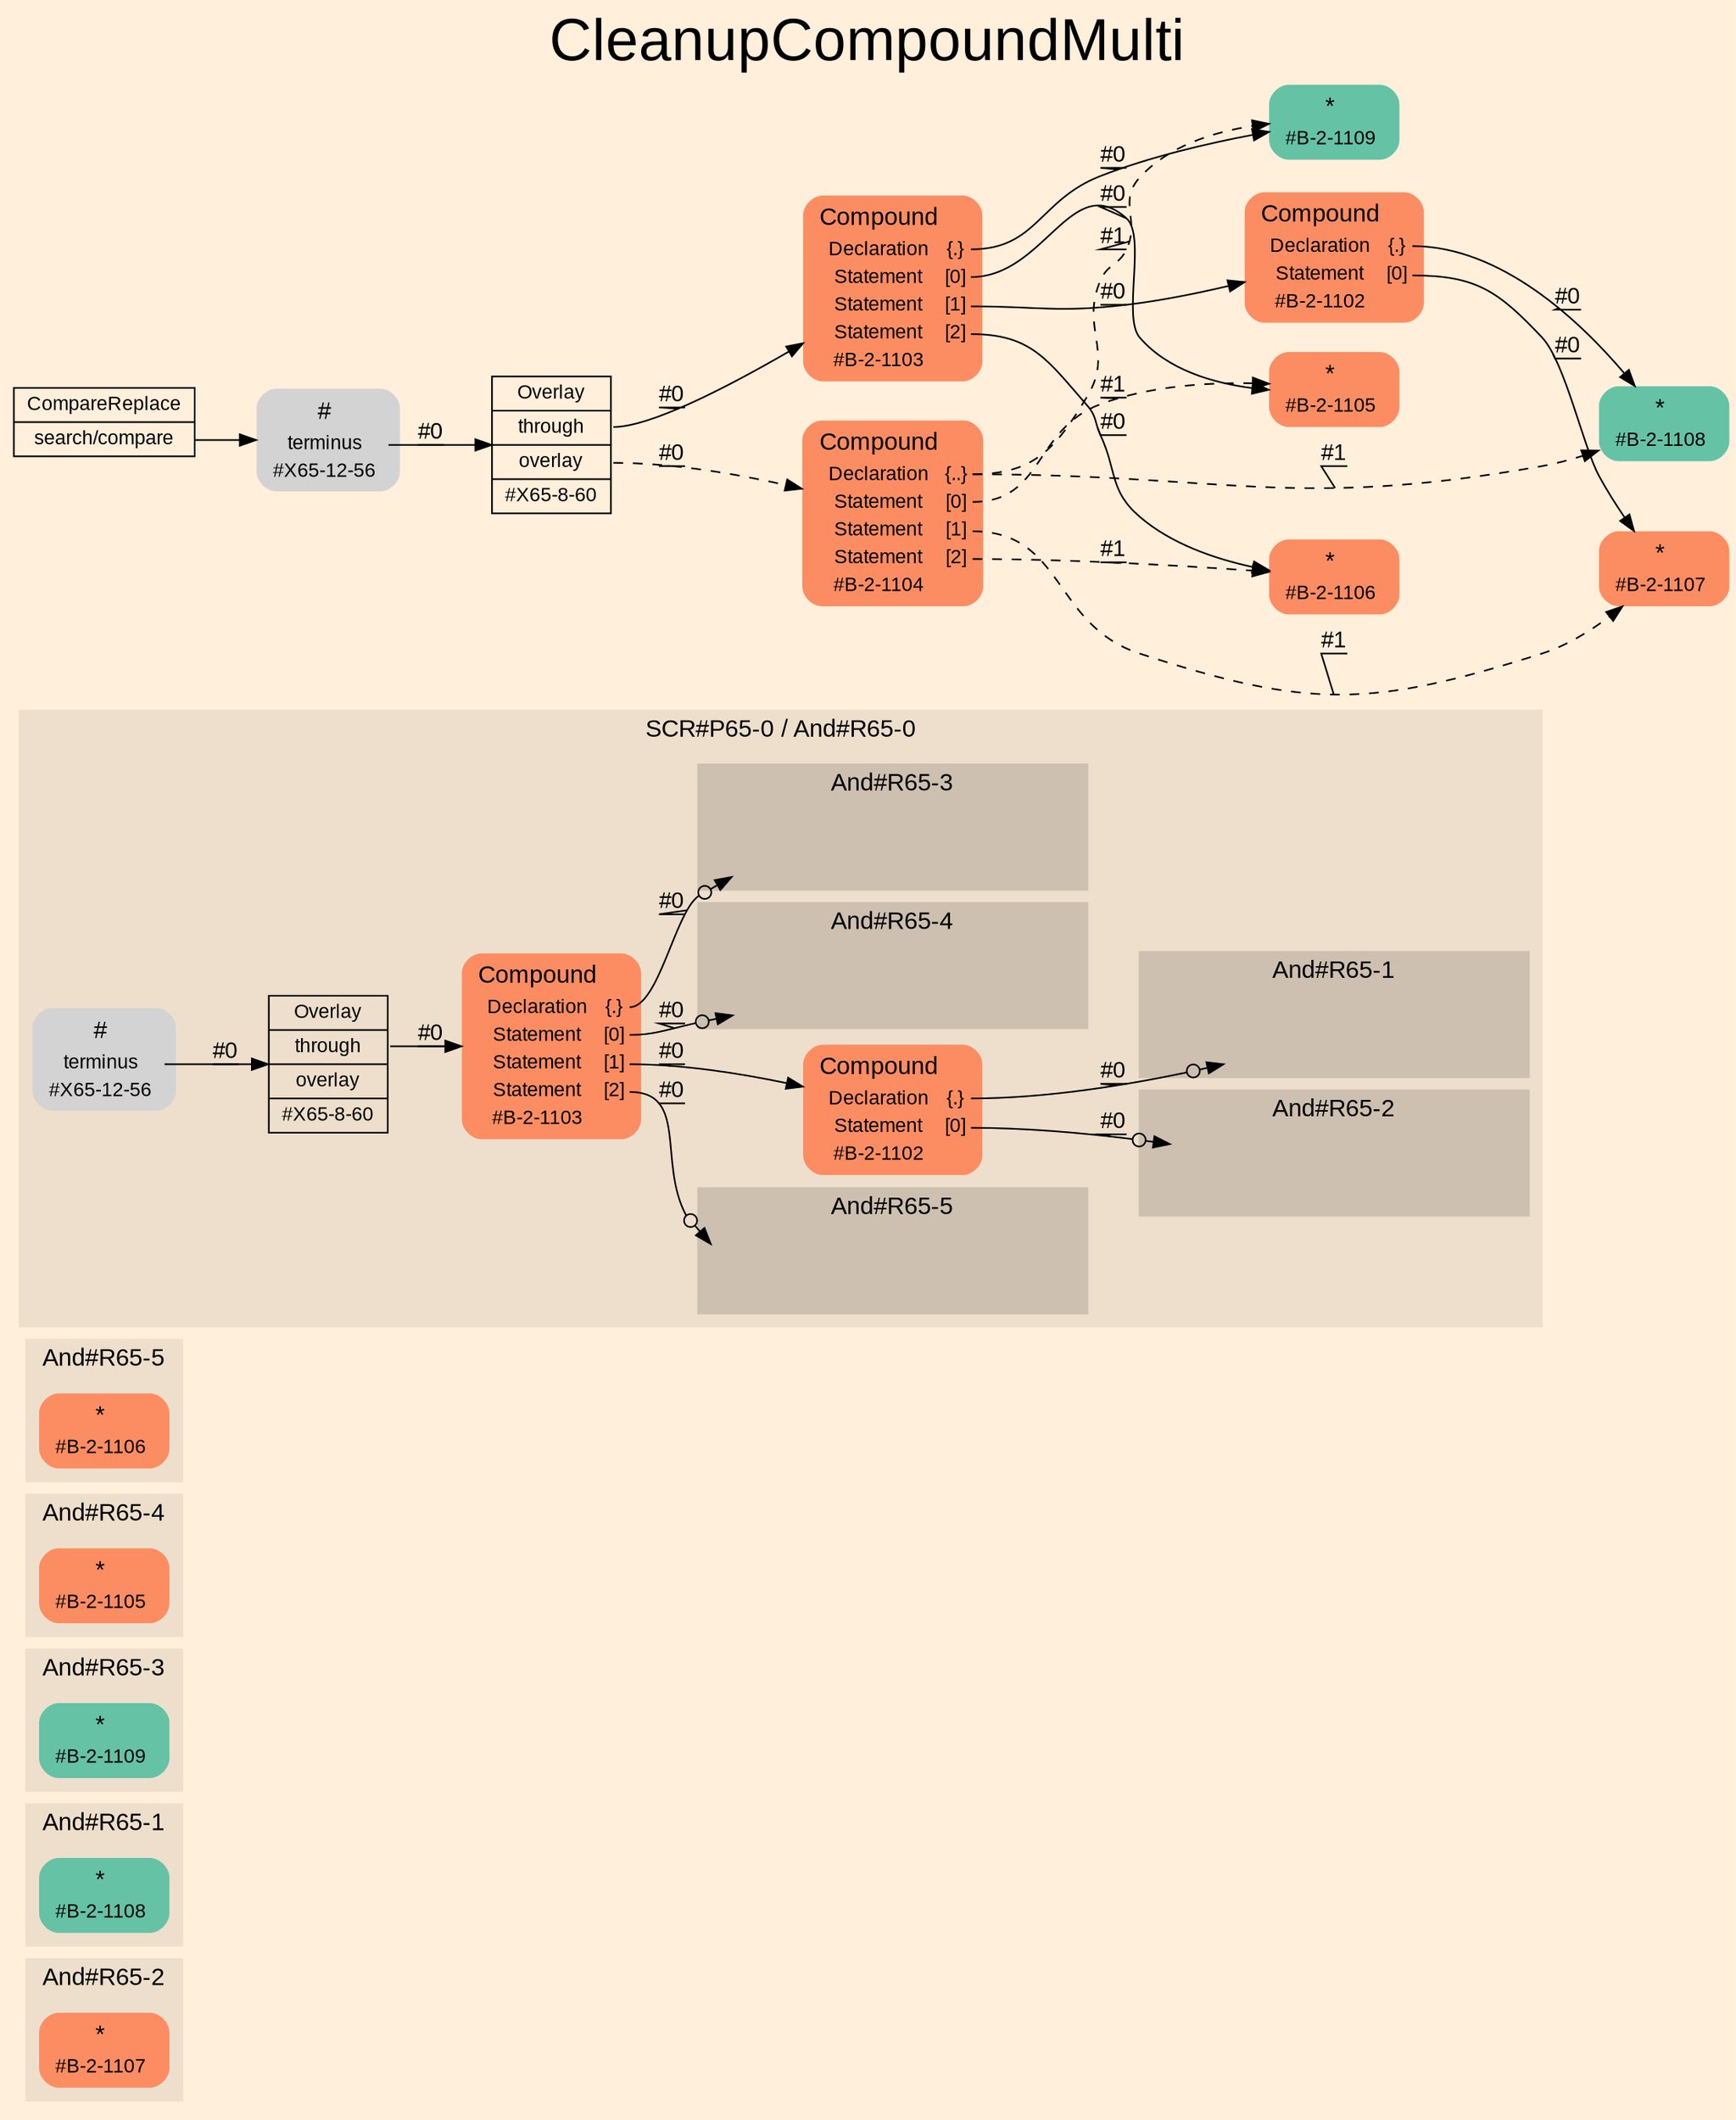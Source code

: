 digraph "CleanupCompoundMulti" {
label = "CleanupCompoundMulti"
labelloc = t
fontsize = "36"
graph [
    rankdir = "LR"
    ranksep = 0.3
    bgcolor = antiquewhite1
    color = black
    fontcolor = black
    fontname = "Arial"
];
node [
    fontname = "Arial"
];
edge [
    fontname = "Arial"
];

// -------------------- figure And#R65-2 --------------------
// -------- region And#R65-2 ----------
subgraph "clusterAnd#R65-2" {
    label = "And#R65-2"
    style = "filled"
    color = antiquewhite2
    fontsize = "15"
    "And#R65-2/#B-2-1107" [
        // -------- block And#R65-2/#B-2-1107 ----------
        shape = "plaintext"
        fillcolor = "/set28/2"
        label = <<TABLE BORDER="0" CELLBORDER="0" CELLSPACING="0">
         <TR><TD><FONT POINT-SIZE="15.0">*</FONT></TD><TD></TD></TR>
         <TR><TD>#B-2-1107</TD><TD PORT="port0"></TD></TR>
        </TABLE>>
        style = "rounded,filled"
        fontsize = "12"
    ];
    
}


// -------------------- figure And#R65-1 --------------------
// -------- region And#R65-1 ----------
subgraph "clusterAnd#R65-1" {
    label = "And#R65-1"
    style = "filled"
    color = antiquewhite2
    fontsize = "15"
    "And#R65-1/#B-2-1108" [
        // -------- block And#R65-1/#B-2-1108 ----------
        shape = "plaintext"
        fillcolor = "/set28/1"
        label = <<TABLE BORDER="0" CELLBORDER="0" CELLSPACING="0">
         <TR><TD><FONT POINT-SIZE="15.0">*</FONT></TD><TD></TD></TR>
         <TR><TD>#B-2-1108</TD><TD PORT="port0"></TD></TR>
        </TABLE>>
        style = "rounded,filled"
        fontsize = "12"
    ];
    
}


// -------------------- figure And#R65-3 --------------------
// -------- region And#R65-3 ----------
subgraph "clusterAnd#R65-3" {
    label = "And#R65-3"
    style = "filled"
    color = antiquewhite2
    fontsize = "15"
    "And#R65-3/#B-2-1109" [
        // -------- block And#R65-3/#B-2-1109 ----------
        shape = "plaintext"
        fillcolor = "/set28/1"
        label = <<TABLE BORDER="0" CELLBORDER="0" CELLSPACING="0">
         <TR><TD><FONT POINT-SIZE="15.0">*</FONT></TD><TD></TD></TR>
         <TR><TD>#B-2-1109</TD><TD PORT="port0"></TD></TR>
        </TABLE>>
        style = "rounded,filled"
        fontsize = "12"
    ];
    
}


// -------------------- figure And#R65-4 --------------------
// -------- region And#R65-4 ----------
subgraph "clusterAnd#R65-4" {
    label = "And#R65-4"
    style = "filled"
    color = antiquewhite2
    fontsize = "15"
    "And#R65-4/#B-2-1105" [
        // -------- block And#R65-4/#B-2-1105 ----------
        shape = "plaintext"
        fillcolor = "/set28/2"
        label = <<TABLE BORDER="0" CELLBORDER="0" CELLSPACING="0">
         <TR><TD><FONT POINT-SIZE="15.0">*</FONT></TD><TD></TD></TR>
         <TR><TD>#B-2-1105</TD><TD PORT="port0"></TD></TR>
        </TABLE>>
        style = "rounded,filled"
        fontsize = "12"
    ];
    
}


// -------------------- figure And#R65-5 --------------------
// -------- region And#R65-5 ----------
subgraph "clusterAnd#R65-5" {
    label = "And#R65-5"
    style = "filled"
    color = antiquewhite2
    fontsize = "15"
    "And#R65-5/#B-2-1106" [
        // -------- block And#R65-5/#B-2-1106 ----------
        shape = "plaintext"
        fillcolor = "/set28/2"
        label = <<TABLE BORDER="0" CELLBORDER="0" CELLSPACING="0">
         <TR><TD><FONT POINT-SIZE="15.0">*</FONT></TD><TD></TD></TR>
         <TR><TD>#B-2-1106</TD><TD PORT="port0"></TD></TR>
        </TABLE>>
        style = "rounded,filled"
        fontsize = "12"
    ];
    
}


// -------------------- figure And#R65-0 --------------------
// -------- region And#R65-0 ----------
subgraph "clusterAnd#R65-0" {
    label = "SCR#P65-0 / And#R65-0"
    style = "filled"
    color = antiquewhite2
    fontsize = "15"
    "And#R65-0/#B-2-1103" [
        // -------- block And#R65-0/#B-2-1103 ----------
        shape = "plaintext"
        fillcolor = "/set28/2"
        label = <<TABLE BORDER="0" CELLBORDER="0" CELLSPACING="0">
         <TR><TD><FONT POINT-SIZE="15.0">Compound</FONT></TD><TD></TD></TR>
         <TR><TD>Declaration</TD><TD PORT="port0">{.}</TD></TR>
         <TR><TD>Statement</TD><TD PORT="port1">[0]</TD></TR>
         <TR><TD>Statement</TD><TD PORT="port2">[1]</TD></TR>
         <TR><TD>Statement</TD><TD PORT="port3">[2]</TD></TR>
         <TR><TD>#B-2-1103</TD><TD PORT="port4"></TD></TR>
        </TABLE>>
        style = "rounded,filled"
        fontsize = "12"
    ];
    
    "And#R65-0/#B-2-1102" [
        // -------- block And#R65-0/#B-2-1102 ----------
        shape = "plaintext"
        fillcolor = "/set28/2"
        label = <<TABLE BORDER="0" CELLBORDER="0" CELLSPACING="0">
         <TR><TD><FONT POINT-SIZE="15.0">Compound</FONT></TD><TD></TD></TR>
         <TR><TD>Declaration</TD><TD PORT="port0">{.}</TD></TR>
         <TR><TD>Statement</TD><TD PORT="port1">[0]</TD></TR>
         <TR><TD>#B-2-1102</TD><TD PORT="port2"></TD></TR>
        </TABLE>>
        style = "rounded,filled"
        fontsize = "12"
    ];
    
    "And#R65-0/#X65-8-60" [
        // -------- block And#R65-0/#X65-8-60 ----------
        shape = "record"
        fillcolor = antiquewhite2
        label = "<fixed> Overlay | <port0> through | <port1> overlay | <port2> #X65-8-60"
        style = "filled"
        fontsize = "12"
        color = black
        fontcolor = black
    ];
    
    "And#R65-0/#X65-12-56" [
        // -------- block And#R65-0/#X65-12-56 ----------
        shape = "plaintext"
        label = <<TABLE BORDER="0" CELLBORDER="0" CELLSPACING="0">
         <TR><TD><FONT POINT-SIZE="15.0">#</FONT></TD><TD></TD></TR>
         <TR><TD>terminus</TD><TD PORT="port0"></TD></TR>
         <TR><TD>#X65-12-56</TD><TD PORT="port1"></TD></TR>
        </TABLE>>
        style = "rounded,filled"
        fontsize = "12"
    ];
    
    // -------- region And#R65-0/And#R65-1 ----------
    subgraph "clusterAnd#R65-0/And#R65-1" {
        label = "And#R65-1"
        style = "filled"
        color = antiquewhite3
        fontsize = "15"
        "And#R65-0/And#R65-1/#B-2-1108" [
            // -------- block And#R65-0/And#R65-1/#B-2-1108 ----------
            shape = none
            fillcolor = "/set28/1"
            style = "invisible"
        ];
        
    }
    
    // -------- region And#R65-0/And#R65-2 ----------
    subgraph "clusterAnd#R65-0/And#R65-2" {
        label = "And#R65-2"
        style = "filled"
        color = antiquewhite3
        fontsize = "15"
        "And#R65-0/And#R65-2/#B-2-1107" [
            // -------- block And#R65-0/And#R65-2/#B-2-1107 ----------
            shape = none
            fillcolor = "/set28/2"
            style = "invisible"
        ];
        
    }
    
    // -------- region And#R65-0/And#R65-3 ----------
    subgraph "clusterAnd#R65-0/And#R65-3" {
        label = "And#R65-3"
        style = "filled"
        color = antiquewhite3
        fontsize = "15"
        "And#R65-0/And#R65-3/#B-2-1109" [
            // -------- block And#R65-0/And#R65-3/#B-2-1109 ----------
            shape = none
            fillcolor = "/set28/1"
            style = "invisible"
        ];
        
    }
    
    // -------- region And#R65-0/And#R65-4 ----------
    subgraph "clusterAnd#R65-0/And#R65-4" {
        label = "And#R65-4"
        style = "filled"
        color = antiquewhite3
        fontsize = "15"
        "And#R65-0/And#R65-4/#B-2-1105" [
            // -------- block And#R65-0/And#R65-4/#B-2-1105 ----------
            shape = none
            fillcolor = "/set28/2"
            style = "invisible"
        ];
        
    }
    
    // -------- region And#R65-0/And#R65-5 ----------
    subgraph "clusterAnd#R65-0/And#R65-5" {
        label = "And#R65-5"
        style = "filled"
        color = antiquewhite3
        fontsize = "15"
        "And#R65-0/And#R65-5/#B-2-1106" [
            // -------- block And#R65-0/And#R65-5/#B-2-1106 ----------
            shape = none
            fillcolor = "/set28/2"
            style = "invisible"
        ];
        
    }
    
}

"And#R65-0/#B-2-1103":port0 -> "And#R65-0/And#R65-3/#B-2-1109" [
    arrowhead="normalnoneodot"
    label = "#0"
    decorate = true
    color = black
    fontcolor = black
];

"And#R65-0/#B-2-1103":port1 -> "And#R65-0/And#R65-4/#B-2-1105" [
    arrowhead="normalnoneodot"
    label = "#0"
    decorate = true
    color = black
    fontcolor = black
];

"And#R65-0/#B-2-1103":port2 -> "And#R65-0/#B-2-1102" [
    label = "#0"
    decorate = true
    color = black
    fontcolor = black
];

"And#R65-0/#B-2-1103":port3 -> "And#R65-0/And#R65-5/#B-2-1106" [
    arrowhead="normalnoneodot"
    label = "#0"
    decorate = true
    color = black
    fontcolor = black
];

"And#R65-0/#B-2-1102":port0 -> "And#R65-0/And#R65-1/#B-2-1108" [
    arrowhead="normalnoneodot"
    label = "#0"
    decorate = true
    color = black
    fontcolor = black
];

"And#R65-0/#B-2-1102":port1 -> "And#R65-0/And#R65-2/#B-2-1107" [
    arrowhead="normalnoneodot"
    label = "#0"
    decorate = true
    color = black
    fontcolor = black
];

"And#R65-0/#X65-8-60":port0 -> "And#R65-0/#B-2-1103" [
    label = "#0"
    decorate = true
    color = black
    fontcolor = black
];

"And#R65-0/#X65-12-56":port0 -> "And#R65-0/#X65-8-60" [
    label = "#0"
    decorate = true
    color = black
    fontcolor = black
];


// -------------------- transformation figure --------------------
"CR#X65-10-65" [
    // -------- block CR#X65-10-65 ----------
    shape = "record"
    fillcolor = antiquewhite1
    label = "<fixed> CompareReplace | <port0> search/compare"
    style = "filled"
    fontsize = "12"
    color = black
    fontcolor = black
];

"#X65-12-56" [
    // -------- block #X65-12-56 ----------
    shape = "plaintext"
    label = <<TABLE BORDER="0" CELLBORDER="0" CELLSPACING="0">
     <TR><TD><FONT POINT-SIZE="15.0">#</FONT></TD><TD></TD></TR>
     <TR><TD>terminus</TD><TD PORT="port0"></TD></TR>
     <TR><TD>#X65-12-56</TD><TD PORT="port1"></TD></TR>
    </TABLE>>
    style = "rounded,filled"
    fontsize = "12"
];

"#X65-8-60" [
    // -------- block #X65-8-60 ----------
    shape = "record"
    fillcolor = antiquewhite1
    label = "<fixed> Overlay | <port0> through | <port1> overlay | <port2> #X65-8-60"
    style = "filled"
    fontsize = "12"
    color = black
    fontcolor = black
];

"#B-2-1103" [
    // -------- block #B-2-1103 ----------
    shape = "plaintext"
    fillcolor = "/set28/2"
    label = <<TABLE BORDER="0" CELLBORDER="0" CELLSPACING="0">
     <TR><TD><FONT POINT-SIZE="15.0">Compound</FONT></TD><TD></TD></TR>
     <TR><TD>Declaration</TD><TD PORT="port0">{.}</TD></TR>
     <TR><TD>Statement</TD><TD PORT="port1">[0]</TD></TR>
     <TR><TD>Statement</TD><TD PORT="port2">[1]</TD></TR>
     <TR><TD>Statement</TD><TD PORT="port3">[2]</TD></TR>
     <TR><TD>#B-2-1103</TD><TD PORT="port4"></TD></TR>
    </TABLE>>
    style = "rounded,filled"
    fontsize = "12"
];

"#B-2-1109" [
    // -------- block #B-2-1109 ----------
    shape = "plaintext"
    fillcolor = "/set28/1"
    label = <<TABLE BORDER="0" CELLBORDER="0" CELLSPACING="0">
     <TR><TD><FONT POINT-SIZE="15.0">*</FONT></TD><TD></TD></TR>
     <TR><TD>#B-2-1109</TD><TD PORT="port0"></TD></TR>
    </TABLE>>
    style = "rounded,filled"
    fontsize = "12"
];

"#B-2-1105" [
    // -------- block #B-2-1105 ----------
    shape = "plaintext"
    fillcolor = "/set28/2"
    label = <<TABLE BORDER="0" CELLBORDER="0" CELLSPACING="0">
     <TR><TD><FONT POINT-SIZE="15.0">*</FONT></TD><TD></TD></TR>
     <TR><TD>#B-2-1105</TD><TD PORT="port0"></TD></TR>
    </TABLE>>
    style = "rounded,filled"
    fontsize = "12"
];

"#B-2-1102" [
    // -------- block #B-2-1102 ----------
    shape = "plaintext"
    fillcolor = "/set28/2"
    label = <<TABLE BORDER="0" CELLBORDER="0" CELLSPACING="0">
     <TR><TD><FONT POINT-SIZE="15.0">Compound</FONT></TD><TD></TD></TR>
     <TR><TD>Declaration</TD><TD PORT="port0">{.}</TD></TR>
     <TR><TD>Statement</TD><TD PORT="port1">[0]</TD></TR>
     <TR><TD>#B-2-1102</TD><TD PORT="port2"></TD></TR>
    </TABLE>>
    style = "rounded,filled"
    fontsize = "12"
];

"#B-2-1108" [
    // -------- block #B-2-1108 ----------
    shape = "plaintext"
    fillcolor = "/set28/1"
    label = <<TABLE BORDER="0" CELLBORDER="0" CELLSPACING="0">
     <TR><TD><FONT POINT-SIZE="15.0">*</FONT></TD><TD></TD></TR>
     <TR><TD>#B-2-1108</TD><TD PORT="port0"></TD></TR>
    </TABLE>>
    style = "rounded,filled"
    fontsize = "12"
];

"#B-2-1107" [
    // -------- block #B-2-1107 ----------
    shape = "plaintext"
    fillcolor = "/set28/2"
    label = <<TABLE BORDER="0" CELLBORDER="0" CELLSPACING="0">
     <TR><TD><FONT POINT-SIZE="15.0">*</FONT></TD><TD></TD></TR>
     <TR><TD>#B-2-1107</TD><TD PORT="port0"></TD></TR>
    </TABLE>>
    style = "rounded,filled"
    fontsize = "12"
];

"#B-2-1106" [
    // -------- block #B-2-1106 ----------
    shape = "plaintext"
    fillcolor = "/set28/2"
    label = <<TABLE BORDER="0" CELLBORDER="0" CELLSPACING="0">
     <TR><TD><FONT POINT-SIZE="15.0">*</FONT></TD><TD></TD></TR>
     <TR><TD>#B-2-1106</TD><TD PORT="port0"></TD></TR>
    </TABLE>>
    style = "rounded,filled"
    fontsize = "12"
];

"#B-2-1104" [
    // -------- block #B-2-1104 ----------
    shape = "plaintext"
    fillcolor = "/set28/2"
    label = <<TABLE BORDER="0" CELLBORDER="0" CELLSPACING="0">
     <TR><TD><FONT POINT-SIZE="15.0">Compound</FONT></TD><TD></TD></TR>
     <TR><TD>Declaration</TD><TD PORT="port0">{..}</TD></TR>
     <TR><TD>Statement</TD><TD PORT="port1">[0]</TD></TR>
     <TR><TD>Statement</TD><TD PORT="port2">[1]</TD></TR>
     <TR><TD>Statement</TD><TD PORT="port3">[2]</TD></TR>
     <TR><TD>#B-2-1104</TD><TD PORT="port4"></TD></TR>
    </TABLE>>
    style = "rounded,filled"
    fontsize = "12"
];

"CR#X65-10-65":port0 -> "#X65-12-56" [
    label = ""
    decorate = true
    color = black
    fontcolor = black
];

"#X65-12-56":port0 -> "#X65-8-60" [
    label = "#0"
    decorate = true
    color = black
    fontcolor = black
];

"#X65-8-60":port0 -> "#B-2-1103" [
    label = "#0"
    decorate = true
    color = black
    fontcolor = black
];

"#X65-8-60":port1 -> "#B-2-1104" [
    style="dashed"
    label = "#0"
    decorate = true
    color = black
    fontcolor = black
];

"#B-2-1103":port0 -> "#B-2-1109" [
    label = "#0"
    decorate = true
    color = black
    fontcolor = black
];

"#B-2-1103":port1 -> "#B-2-1105" [
    label = "#0"
    decorate = true
    color = black
    fontcolor = black
];

"#B-2-1103":port2 -> "#B-2-1102" [
    label = "#0"
    decorate = true
    color = black
    fontcolor = black
];

"#B-2-1103":port3 -> "#B-2-1106" [
    label = "#0"
    decorate = true
    color = black
    fontcolor = black
];

"#B-2-1102":port0 -> "#B-2-1108" [
    label = "#0"
    decorate = true
    color = black
    fontcolor = black
];

"#B-2-1102":port1 -> "#B-2-1107" [
    label = "#0"
    decorate = true
    color = black
    fontcolor = black
];

"#B-2-1104":port0 -> "#B-2-1108" [
    style="dashed"
    label = "#1"
    decorate = true
    color = black
    fontcolor = black
];

"#B-2-1104":port0 -> "#B-2-1109" [
    style="dashed"
    label = "#1"
    decorate = true
    color = black
    fontcolor = black
];

"#B-2-1104":port1 -> "#B-2-1105" [
    style="dashed"
    label = "#1"
    decorate = true
    color = black
    fontcolor = black
];

"#B-2-1104":port2 -> "#B-2-1107" [
    style="dashed"
    label = "#1"
    decorate = true
    color = black
    fontcolor = black
];

"#B-2-1104":port3 -> "#B-2-1106" [
    style="dashed"
    label = "#1"
    decorate = true
    color = black
    fontcolor = black
];


}

